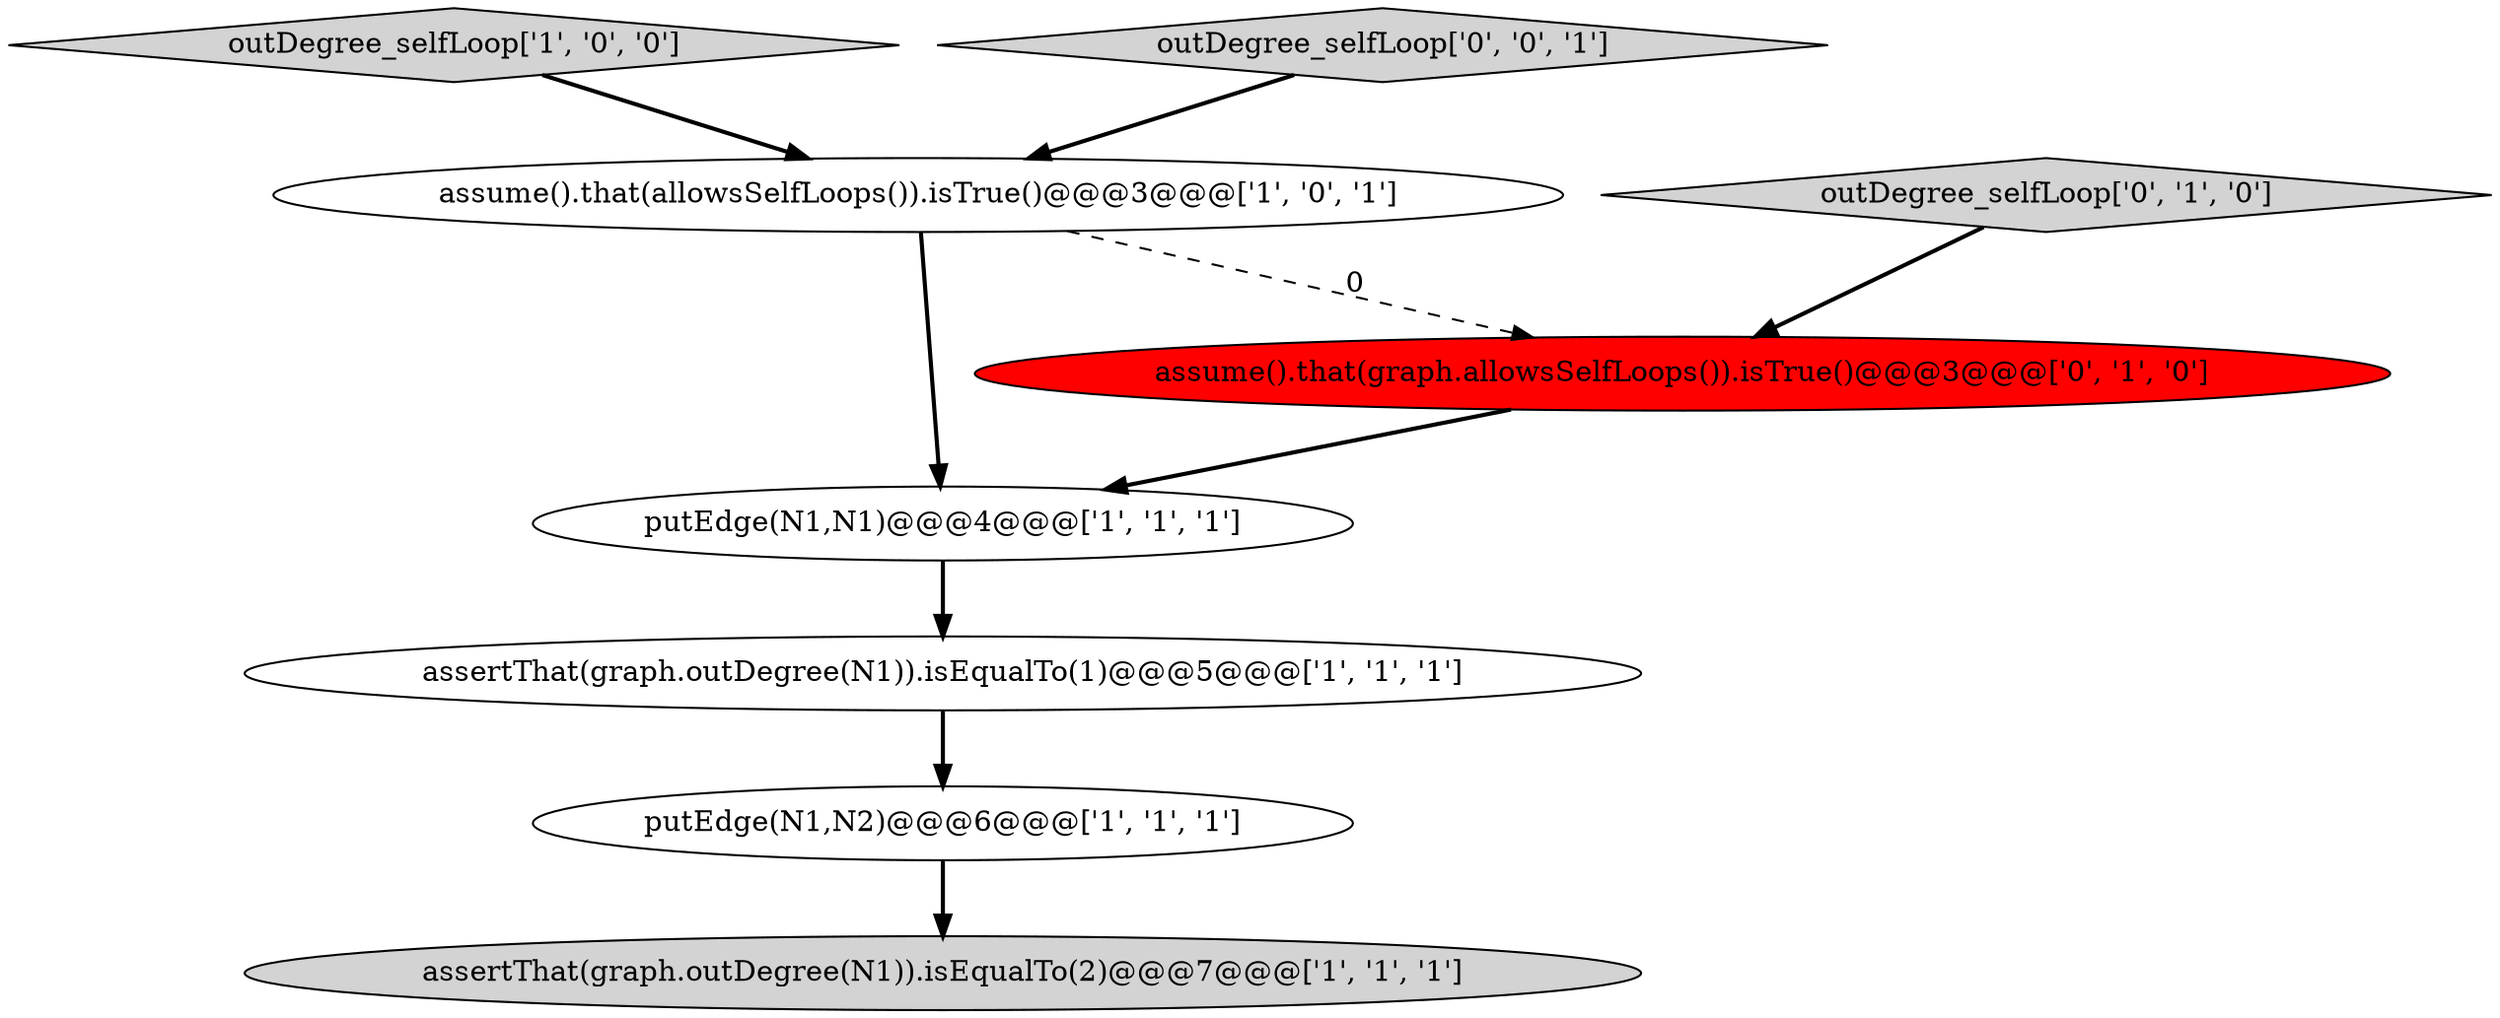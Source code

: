 digraph {
2 [style = filled, label = "outDegree_selfLoop['1', '0', '0']", fillcolor = lightgray, shape = diamond image = "AAA0AAABBB1BBB"];
8 [style = filled, label = "outDegree_selfLoop['0', '0', '1']", fillcolor = lightgray, shape = diamond image = "AAA0AAABBB3BBB"];
1 [style = filled, label = "assertThat(graph.outDegree(N1)).isEqualTo(2)@@@7@@@['1', '1', '1']", fillcolor = lightgray, shape = ellipse image = "AAA0AAABBB1BBB"];
6 [style = filled, label = "assume().that(graph.allowsSelfLoops()).isTrue()@@@3@@@['0', '1', '0']", fillcolor = red, shape = ellipse image = "AAA1AAABBB2BBB"];
3 [style = filled, label = "putEdge(N1,N1)@@@4@@@['1', '1', '1']", fillcolor = white, shape = ellipse image = "AAA0AAABBB1BBB"];
7 [style = filled, label = "outDegree_selfLoop['0', '1', '0']", fillcolor = lightgray, shape = diamond image = "AAA0AAABBB2BBB"];
4 [style = filled, label = "assume().that(allowsSelfLoops()).isTrue()@@@3@@@['1', '0', '1']", fillcolor = white, shape = ellipse image = "AAA0AAABBB1BBB"];
5 [style = filled, label = "assertThat(graph.outDegree(N1)).isEqualTo(1)@@@5@@@['1', '1', '1']", fillcolor = white, shape = ellipse image = "AAA0AAABBB1BBB"];
0 [style = filled, label = "putEdge(N1,N2)@@@6@@@['1', '1', '1']", fillcolor = white, shape = ellipse image = "AAA0AAABBB1BBB"];
6->3 [style = bold, label=""];
4->3 [style = bold, label=""];
3->5 [style = bold, label=""];
8->4 [style = bold, label=""];
5->0 [style = bold, label=""];
4->6 [style = dashed, label="0"];
2->4 [style = bold, label=""];
0->1 [style = bold, label=""];
7->6 [style = bold, label=""];
}
